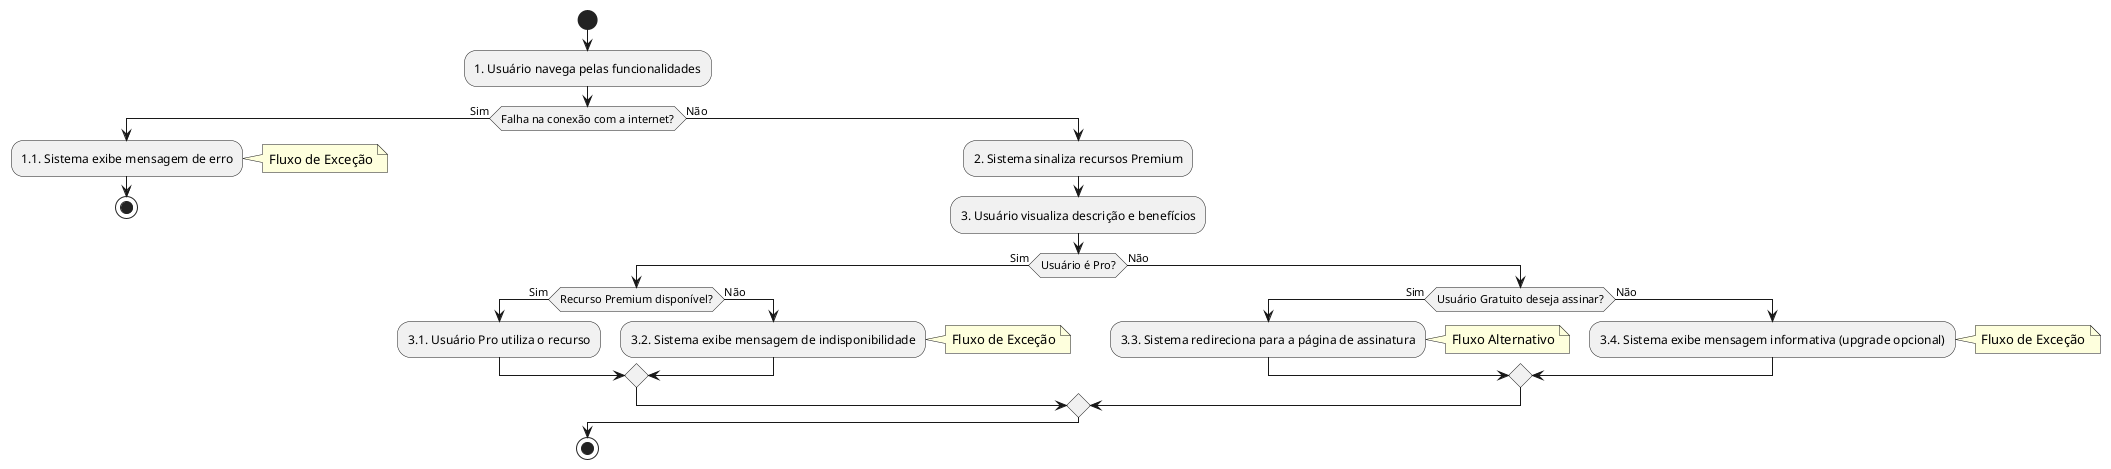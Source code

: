 @startuml
start
:1. Usuário navega pelas funcionalidades;

if (Falha na conexão com a internet?) then (Sim)
  :1.1. Sistema exibe mensagem de erro;
  note right: Fluxo de Exceção
  stop
else (Não)
  :2. Sistema sinaliza recursos Premium;
  :3. Usuário visualiza descrição e benefícios;

  if (Usuário é Pro?) then (Sim)
    if (Recurso Premium disponível?) then (Sim)
      :3.1. Usuário Pro utiliza o recurso;
    else (Não)
      :3.2. Sistema exibe mensagem de indisponibilidade;
      note right: Fluxo de Exceção
    endif
  else (Não)
    if (Usuário Gratuito deseja assinar?) then (Sim)
      :3.3. Sistema redireciona para a página de assinatura;
      note right: Fluxo Alternativo
    else (Não)
      :3.4. Sistema exibe mensagem informativa (upgrade opcional);
      note right: Fluxo de Exceção
    endif
  endif
endif
stop
@enduml